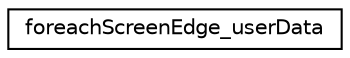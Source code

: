 digraph G
{
  edge [fontname="Helvetica",fontsize="10",labelfontname="Helvetica",labelfontsize="10"];
  node [fontname="Helvetica",fontsize="10",shape=record];
  rankdir=LR;
  Node1 [label="foreachScreenEdge_userData",height=0.2,width=0.4,color="black", fillcolor="white", style="filled",URL="$d5/df0/structforeachScreenEdge__userData.html"];
}
